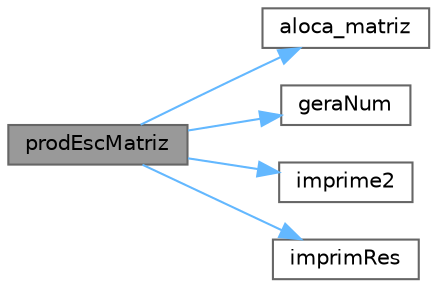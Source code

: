 digraph "prodEscMatriz"
{
 // LATEX_PDF_SIZE
  bgcolor="transparent";
  edge [fontname=Helvetica,fontsize=10,labelfontname=Helvetica,labelfontsize=10];
  node [fontname=Helvetica,fontsize=10,shape=box,height=0.2,width=0.4];
  rankdir="LR";
  Node1 [id="Node000001",label="prodEscMatriz",height=0.2,width=0.4,color="gray40", fillcolor="grey60", style="filled", fontcolor="black",tooltip=" "];
  Node1 -> Node2 [id="edge1_Node000001_Node000002",color="steelblue1",style="solid",tooltip=" "];
  Node2 [id="Node000002",label="aloca_matriz",height=0.2,width=0.4,color="grey40", fillcolor="white", style="filled",URL="$matrizes_8c.html#a7d042a66e70fa29560c9debf9d8ef24c",tooltip=" "];
  Node1 -> Node3 [id="edge2_Node000001_Node000003",color="steelblue1",style="solid",tooltip=" "];
  Node3 [id="Node000003",label="geraNum",height=0.2,width=0.4,color="grey40", fillcolor="white", style="filled",URL="$matrizes_8c.html#a6a715704d5368128e5cf5f07c33bbc6a",tooltip=" "];
  Node1 -> Node4 [id="edge3_Node000001_Node000004",color="steelblue1",style="solid",tooltip=" "];
  Node4 [id="Node000004",label="imprime2",height=0.2,width=0.4,color="grey40", fillcolor="white", style="filled",URL="$matrizes_8c.html#a4a3312ef51d55483d7ed76ec147a66ba",tooltip=" "];
  Node1 -> Node5 [id="edge4_Node000001_Node000005",color="steelblue1",style="solid",tooltip=" "];
  Node5 [id="Node000005",label="imprimRes",height=0.2,width=0.4,color="grey40", fillcolor="white", style="filled",URL="$matrizes_8c.html#ae555b84bdcf98cce93078acdc02bd81f",tooltip=" "];
}
